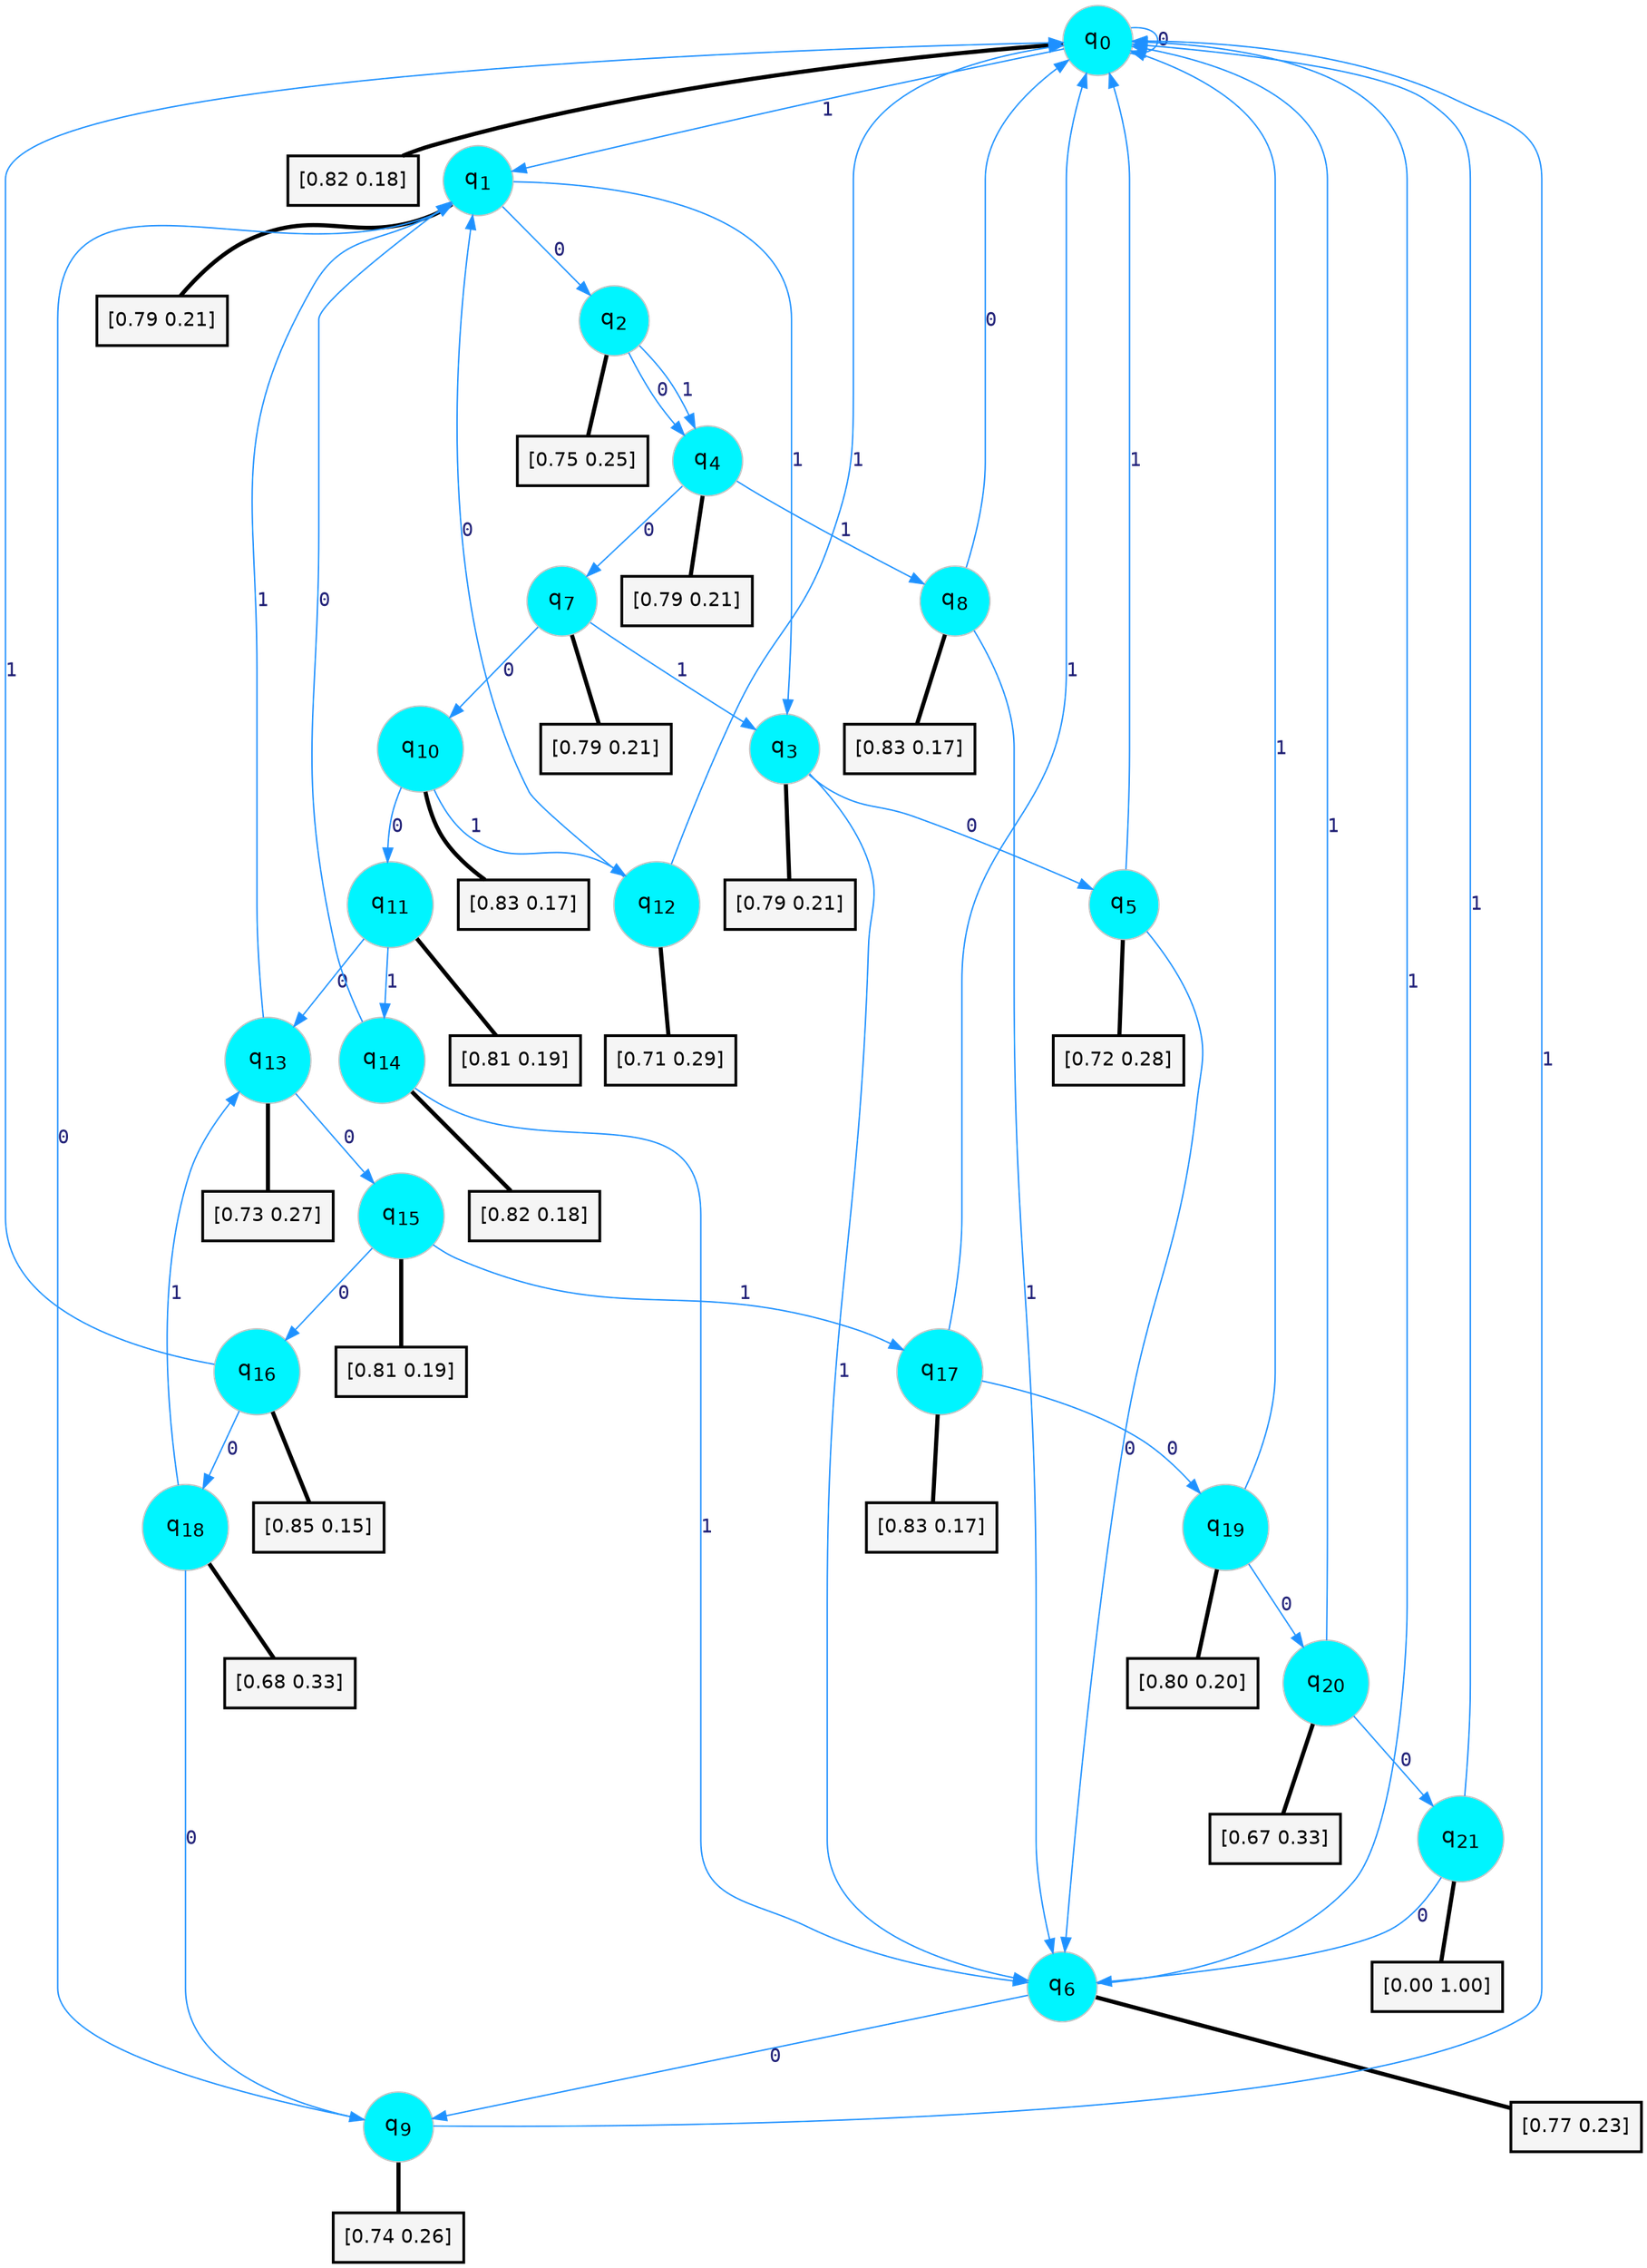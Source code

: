 digraph G {
graph [
bgcolor=transparent, dpi=300, rankdir=TD, size="40,25"];
node [
color=gray, fillcolor=turquoise1, fontcolor=black, fontname=Helvetica, fontsize=16, fontweight=bold, shape=circle, style=filled];
edge [
arrowsize=1, color=dodgerblue1, fontcolor=midnightblue, fontname=courier, fontweight=bold, penwidth=1, style=solid, weight=20];
0[label=<q<SUB>0</SUB>>];
1[label=<q<SUB>1</SUB>>];
2[label=<q<SUB>2</SUB>>];
3[label=<q<SUB>3</SUB>>];
4[label=<q<SUB>4</SUB>>];
5[label=<q<SUB>5</SUB>>];
6[label=<q<SUB>6</SUB>>];
7[label=<q<SUB>7</SUB>>];
8[label=<q<SUB>8</SUB>>];
9[label=<q<SUB>9</SUB>>];
10[label=<q<SUB>10</SUB>>];
11[label=<q<SUB>11</SUB>>];
12[label=<q<SUB>12</SUB>>];
13[label=<q<SUB>13</SUB>>];
14[label=<q<SUB>14</SUB>>];
15[label=<q<SUB>15</SUB>>];
16[label=<q<SUB>16</SUB>>];
17[label=<q<SUB>17</SUB>>];
18[label=<q<SUB>18</SUB>>];
19[label=<q<SUB>19</SUB>>];
20[label=<q<SUB>20</SUB>>];
21[label=<q<SUB>21</SUB>>];
22[label="[0.82 0.18]", shape=box,fontcolor=black, fontname=Helvetica, fontsize=14, penwidth=2, fillcolor=whitesmoke,color=black];
23[label="[0.79 0.21]", shape=box,fontcolor=black, fontname=Helvetica, fontsize=14, penwidth=2, fillcolor=whitesmoke,color=black];
24[label="[0.75 0.25]", shape=box,fontcolor=black, fontname=Helvetica, fontsize=14, penwidth=2, fillcolor=whitesmoke,color=black];
25[label="[0.79 0.21]", shape=box,fontcolor=black, fontname=Helvetica, fontsize=14, penwidth=2, fillcolor=whitesmoke,color=black];
26[label="[0.79 0.21]", shape=box,fontcolor=black, fontname=Helvetica, fontsize=14, penwidth=2, fillcolor=whitesmoke,color=black];
27[label="[0.72 0.28]", shape=box,fontcolor=black, fontname=Helvetica, fontsize=14, penwidth=2, fillcolor=whitesmoke,color=black];
28[label="[0.77 0.23]", shape=box,fontcolor=black, fontname=Helvetica, fontsize=14, penwidth=2, fillcolor=whitesmoke,color=black];
29[label="[0.79 0.21]", shape=box,fontcolor=black, fontname=Helvetica, fontsize=14, penwidth=2, fillcolor=whitesmoke,color=black];
30[label="[0.83 0.17]", shape=box,fontcolor=black, fontname=Helvetica, fontsize=14, penwidth=2, fillcolor=whitesmoke,color=black];
31[label="[0.74 0.26]", shape=box,fontcolor=black, fontname=Helvetica, fontsize=14, penwidth=2, fillcolor=whitesmoke,color=black];
32[label="[0.83 0.17]", shape=box,fontcolor=black, fontname=Helvetica, fontsize=14, penwidth=2, fillcolor=whitesmoke,color=black];
33[label="[0.81 0.19]", shape=box,fontcolor=black, fontname=Helvetica, fontsize=14, penwidth=2, fillcolor=whitesmoke,color=black];
34[label="[0.71 0.29]", shape=box,fontcolor=black, fontname=Helvetica, fontsize=14, penwidth=2, fillcolor=whitesmoke,color=black];
35[label="[0.73 0.27]", shape=box,fontcolor=black, fontname=Helvetica, fontsize=14, penwidth=2, fillcolor=whitesmoke,color=black];
36[label="[0.82 0.18]", shape=box,fontcolor=black, fontname=Helvetica, fontsize=14, penwidth=2, fillcolor=whitesmoke,color=black];
37[label="[0.81 0.19]", shape=box,fontcolor=black, fontname=Helvetica, fontsize=14, penwidth=2, fillcolor=whitesmoke,color=black];
38[label="[0.85 0.15]", shape=box,fontcolor=black, fontname=Helvetica, fontsize=14, penwidth=2, fillcolor=whitesmoke,color=black];
39[label="[0.83 0.17]", shape=box,fontcolor=black, fontname=Helvetica, fontsize=14, penwidth=2, fillcolor=whitesmoke,color=black];
40[label="[0.68 0.33]", shape=box,fontcolor=black, fontname=Helvetica, fontsize=14, penwidth=2, fillcolor=whitesmoke,color=black];
41[label="[0.80 0.20]", shape=box,fontcolor=black, fontname=Helvetica, fontsize=14, penwidth=2, fillcolor=whitesmoke,color=black];
42[label="[0.67 0.33]", shape=box,fontcolor=black, fontname=Helvetica, fontsize=14, penwidth=2, fillcolor=whitesmoke,color=black];
43[label="[0.00 1.00]", shape=box,fontcolor=black, fontname=Helvetica, fontsize=14, penwidth=2, fillcolor=whitesmoke,color=black];
0->0 [label=0];
0->1 [label=1];
0->22 [arrowhead=none, penwidth=3,color=black];
1->2 [label=0];
1->3 [label=1];
1->23 [arrowhead=none, penwidth=3,color=black];
2->4 [label=0];
2->4 [label=1];
2->24 [arrowhead=none, penwidth=3,color=black];
3->5 [label=0];
3->6 [label=1];
3->25 [arrowhead=none, penwidth=3,color=black];
4->7 [label=0];
4->8 [label=1];
4->26 [arrowhead=none, penwidth=3,color=black];
5->6 [label=0];
5->0 [label=1];
5->27 [arrowhead=none, penwidth=3,color=black];
6->9 [label=0];
6->0 [label=1];
6->28 [arrowhead=none, penwidth=3,color=black];
7->10 [label=0];
7->3 [label=1];
7->29 [arrowhead=none, penwidth=3,color=black];
8->0 [label=0];
8->6 [label=1];
8->30 [arrowhead=none, penwidth=3,color=black];
9->1 [label=0];
9->0 [label=1];
9->31 [arrowhead=none, penwidth=3,color=black];
10->11 [label=0];
10->12 [label=1];
10->32 [arrowhead=none, penwidth=3,color=black];
11->13 [label=0];
11->14 [label=1];
11->33 [arrowhead=none, penwidth=3,color=black];
12->1 [label=0];
12->0 [label=1];
12->34 [arrowhead=none, penwidth=3,color=black];
13->15 [label=0];
13->1 [label=1];
13->35 [arrowhead=none, penwidth=3,color=black];
14->1 [label=0];
14->6 [label=1];
14->36 [arrowhead=none, penwidth=3,color=black];
15->16 [label=0];
15->17 [label=1];
15->37 [arrowhead=none, penwidth=3,color=black];
16->18 [label=0];
16->0 [label=1];
16->38 [arrowhead=none, penwidth=3,color=black];
17->19 [label=0];
17->0 [label=1];
17->39 [arrowhead=none, penwidth=3,color=black];
18->9 [label=0];
18->13 [label=1];
18->40 [arrowhead=none, penwidth=3,color=black];
19->20 [label=0];
19->0 [label=1];
19->41 [arrowhead=none, penwidth=3,color=black];
20->21 [label=0];
20->0 [label=1];
20->42 [arrowhead=none, penwidth=3,color=black];
21->6 [label=0];
21->0 [label=1];
21->43 [arrowhead=none, penwidth=3,color=black];
}
